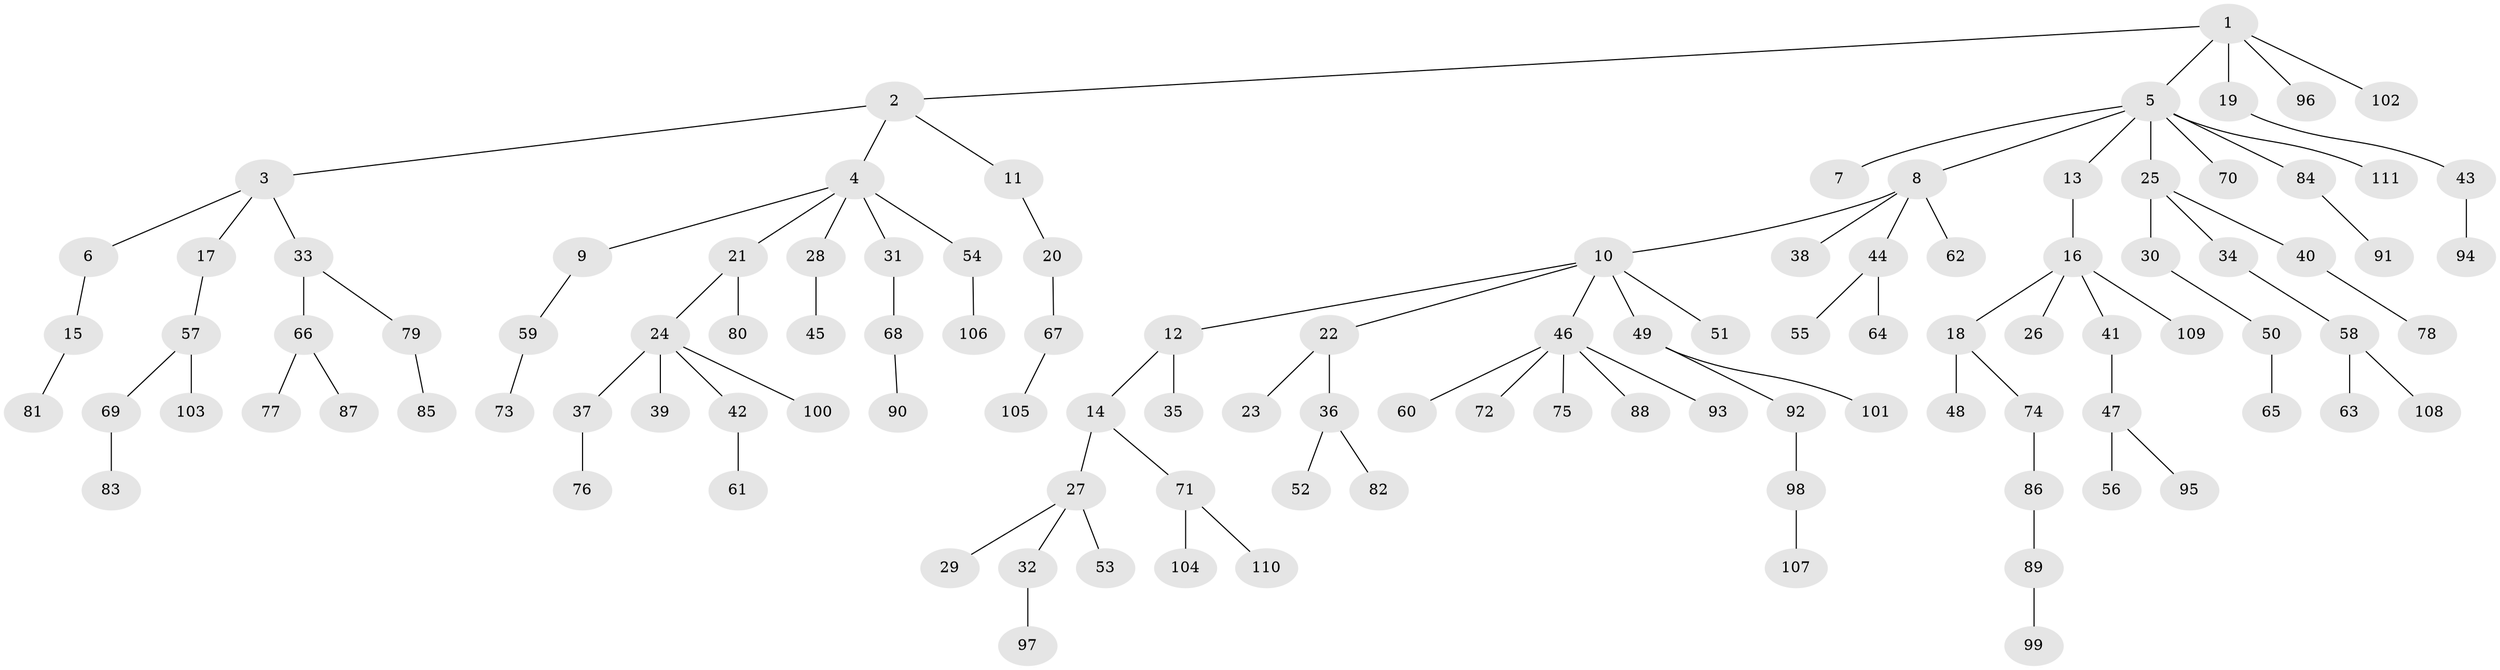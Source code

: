 // coarse degree distribution, {2: 0.2545454545454545, 1: 0.6545454545454545, 10: 0.01818181818181818, 4: 0.01818181818181818, 5: 0.01818181818181818, 12: 0.01818181818181818, 13: 0.01818181818181818}
// Generated by graph-tools (version 1.1) at 2025/56/03/04/25 21:56:52]
// undirected, 111 vertices, 110 edges
graph export_dot {
graph [start="1"]
  node [color=gray90,style=filled];
  1;
  2;
  3;
  4;
  5;
  6;
  7;
  8;
  9;
  10;
  11;
  12;
  13;
  14;
  15;
  16;
  17;
  18;
  19;
  20;
  21;
  22;
  23;
  24;
  25;
  26;
  27;
  28;
  29;
  30;
  31;
  32;
  33;
  34;
  35;
  36;
  37;
  38;
  39;
  40;
  41;
  42;
  43;
  44;
  45;
  46;
  47;
  48;
  49;
  50;
  51;
  52;
  53;
  54;
  55;
  56;
  57;
  58;
  59;
  60;
  61;
  62;
  63;
  64;
  65;
  66;
  67;
  68;
  69;
  70;
  71;
  72;
  73;
  74;
  75;
  76;
  77;
  78;
  79;
  80;
  81;
  82;
  83;
  84;
  85;
  86;
  87;
  88;
  89;
  90;
  91;
  92;
  93;
  94;
  95;
  96;
  97;
  98;
  99;
  100;
  101;
  102;
  103;
  104;
  105;
  106;
  107;
  108;
  109;
  110;
  111;
  1 -- 2;
  1 -- 5;
  1 -- 19;
  1 -- 96;
  1 -- 102;
  2 -- 3;
  2 -- 4;
  2 -- 11;
  3 -- 6;
  3 -- 17;
  3 -- 33;
  4 -- 9;
  4 -- 21;
  4 -- 28;
  4 -- 31;
  4 -- 54;
  5 -- 7;
  5 -- 8;
  5 -- 13;
  5 -- 25;
  5 -- 70;
  5 -- 84;
  5 -- 111;
  6 -- 15;
  8 -- 10;
  8 -- 38;
  8 -- 44;
  8 -- 62;
  9 -- 59;
  10 -- 12;
  10 -- 22;
  10 -- 46;
  10 -- 49;
  10 -- 51;
  11 -- 20;
  12 -- 14;
  12 -- 35;
  13 -- 16;
  14 -- 27;
  14 -- 71;
  15 -- 81;
  16 -- 18;
  16 -- 26;
  16 -- 41;
  16 -- 109;
  17 -- 57;
  18 -- 48;
  18 -- 74;
  19 -- 43;
  20 -- 67;
  21 -- 24;
  21 -- 80;
  22 -- 23;
  22 -- 36;
  24 -- 37;
  24 -- 39;
  24 -- 42;
  24 -- 100;
  25 -- 30;
  25 -- 34;
  25 -- 40;
  27 -- 29;
  27 -- 32;
  27 -- 53;
  28 -- 45;
  30 -- 50;
  31 -- 68;
  32 -- 97;
  33 -- 66;
  33 -- 79;
  34 -- 58;
  36 -- 52;
  36 -- 82;
  37 -- 76;
  40 -- 78;
  41 -- 47;
  42 -- 61;
  43 -- 94;
  44 -- 55;
  44 -- 64;
  46 -- 60;
  46 -- 72;
  46 -- 75;
  46 -- 88;
  46 -- 93;
  47 -- 56;
  47 -- 95;
  49 -- 92;
  49 -- 101;
  50 -- 65;
  54 -- 106;
  57 -- 69;
  57 -- 103;
  58 -- 63;
  58 -- 108;
  59 -- 73;
  66 -- 77;
  66 -- 87;
  67 -- 105;
  68 -- 90;
  69 -- 83;
  71 -- 104;
  71 -- 110;
  74 -- 86;
  79 -- 85;
  84 -- 91;
  86 -- 89;
  89 -- 99;
  92 -- 98;
  98 -- 107;
}
